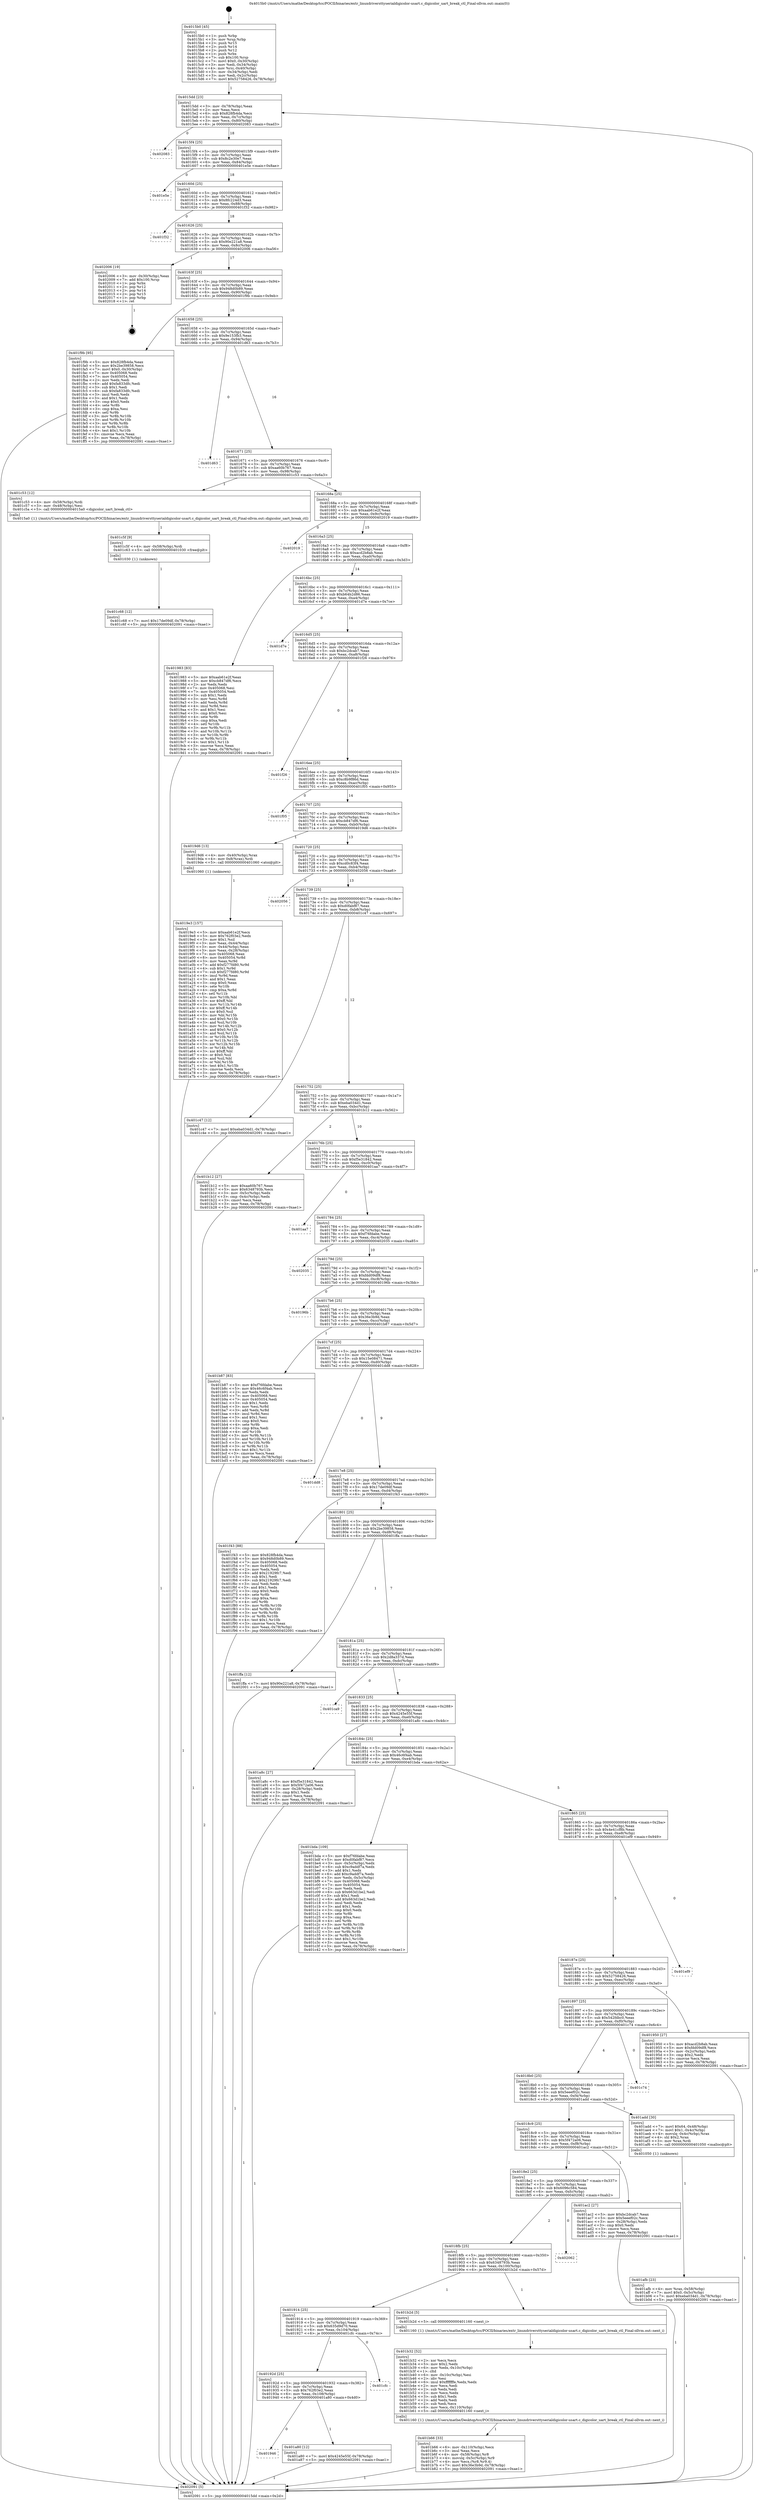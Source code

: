 digraph "0x4015b0" {
  label = "0x4015b0 (/mnt/c/Users/mathe/Desktop/tcc/POCII/binaries/extr_linuxdriversttyserialdigicolor-usart.c_digicolor_uart_break_ctl_Final-ollvm.out::main(0))"
  labelloc = "t"
  node[shape=record]

  Entry [label="",width=0.3,height=0.3,shape=circle,fillcolor=black,style=filled]
  "0x4015dd" [label="{
     0x4015dd [23]\l
     | [instrs]\l
     &nbsp;&nbsp;0x4015dd \<+3\>: mov -0x78(%rbp),%eax\l
     &nbsp;&nbsp;0x4015e0 \<+2\>: mov %eax,%ecx\l
     &nbsp;&nbsp;0x4015e2 \<+6\>: sub $0x828fb4da,%ecx\l
     &nbsp;&nbsp;0x4015e8 \<+3\>: mov %eax,-0x7c(%rbp)\l
     &nbsp;&nbsp;0x4015eb \<+3\>: mov %ecx,-0x80(%rbp)\l
     &nbsp;&nbsp;0x4015ee \<+6\>: je 0000000000402083 \<main+0xad3\>\l
  }"]
  "0x402083" [label="{
     0x402083\l
  }", style=dashed]
  "0x4015f4" [label="{
     0x4015f4 [25]\l
     | [instrs]\l
     &nbsp;&nbsp;0x4015f4 \<+5\>: jmp 00000000004015f9 \<main+0x49\>\l
     &nbsp;&nbsp;0x4015f9 \<+3\>: mov -0x7c(%rbp),%eax\l
     &nbsp;&nbsp;0x4015fc \<+5\>: sub $0x8c2e30e7,%eax\l
     &nbsp;&nbsp;0x401601 \<+6\>: mov %eax,-0x84(%rbp)\l
     &nbsp;&nbsp;0x401607 \<+6\>: je 0000000000401e5e \<main+0x8ae\>\l
  }"]
  Exit [label="",width=0.3,height=0.3,shape=circle,fillcolor=black,style=filled,peripheries=2]
  "0x401e5e" [label="{
     0x401e5e\l
  }", style=dashed]
  "0x40160d" [label="{
     0x40160d [25]\l
     | [instrs]\l
     &nbsp;&nbsp;0x40160d \<+5\>: jmp 0000000000401612 \<main+0x62\>\l
     &nbsp;&nbsp;0x401612 \<+3\>: mov -0x7c(%rbp),%eax\l
     &nbsp;&nbsp;0x401615 \<+5\>: sub $0x8fc224d3,%eax\l
     &nbsp;&nbsp;0x40161a \<+6\>: mov %eax,-0x88(%rbp)\l
     &nbsp;&nbsp;0x401620 \<+6\>: je 0000000000401f32 \<main+0x982\>\l
  }"]
  "0x401c68" [label="{
     0x401c68 [12]\l
     | [instrs]\l
     &nbsp;&nbsp;0x401c68 \<+7\>: movl $0x17de09df,-0x78(%rbp)\l
     &nbsp;&nbsp;0x401c6f \<+5\>: jmp 0000000000402091 \<main+0xae1\>\l
  }"]
  "0x401f32" [label="{
     0x401f32\l
  }", style=dashed]
  "0x401626" [label="{
     0x401626 [25]\l
     | [instrs]\l
     &nbsp;&nbsp;0x401626 \<+5\>: jmp 000000000040162b \<main+0x7b\>\l
     &nbsp;&nbsp;0x40162b \<+3\>: mov -0x7c(%rbp),%eax\l
     &nbsp;&nbsp;0x40162e \<+5\>: sub $0x90e221a8,%eax\l
     &nbsp;&nbsp;0x401633 \<+6\>: mov %eax,-0x8c(%rbp)\l
     &nbsp;&nbsp;0x401639 \<+6\>: je 0000000000402006 \<main+0xa56\>\l
  }"]
  "0x401c5f" [label="{
     0x401c5f [9]\l
     | [instrs]\l
     &nbsp;&nbsp;0x401c5f \<+4\>: mov -0x58(%rbp),%rdi\l
     &nbsp;&nbsp;0x401c63 \<+5\>: call 0000000000401030 \<free@plt\>\l
     | [calls]\l
     &nbsp;&nbsp;0x401030 \{1\} (unknown)\l
  }"]
  "0x402006" [label="{
     0x402006 [19]\l
     | [instrs]\l
     &nbsp;&nbsp;0x402006 \<+3\>: mov -0x30(%rbp),%eax\l
     &nbsp;&nbsp;0x402009 \<+7\>: add $0x100,%rsp\l
     &nbsp;&nbsp;0x402010 \<+1\>: pop %rbx\l
     &nbsp;&nbsp;0x402011 \<+2\>: pop %r12\l
     &nbsp;&nbsp;0x402013 \<+2\>: pop %r14\l
     &nbsp;&nbsp;0x402015 \<+2\>: pop %r15\l
     &nbsp;&nbsp;0x402017 \<+1\>: pop %rbp\l
     &nbsp;&nbsp;0x402018 \<+1\>: ret\l
  }"]
  "0x40163f" [label="{
     0x40163f [25]\l
     | [instrs]\l
     &nbsp;&nbsp;0x40163f \<+5\>: jmp 0000000000401644 \<main+0x94\>\l
     &nbsp;&nbsp;0x401644 \<+3\>: mov -0x7c(%rbp),%eax\l
     &nbsp;&nbsp;0x401647 \<+5\>: sub $0x948d0b89,%eax\l
     &nbsp;&nbsp;0x40164c \<+6\>: mov %eax,-0x90(%rbp)\l
     &nbsp;&nbsp;0x401652 \<+6\>: je 0000000000401f9b \<main+0x9eb\>\l
  }"]
  "0x401b66" [label="{
     0x401b66 [33]\l
     | [instrs]\l
     &nbsp;&nbsp;0x401b66 \<+6\>: mov -0x110(%rbp),%ecx\l
     &nbsp;&nbsp;0x401b6c \<+3\>: imul %eax,%ecx\l
     &nbsp;&nbsp;0x401b6f \<+4\>: mov -0x58(%rbp),%r8\l
     &nbsp;&nbsp;0x401b73 \<+4\>: movslq -0x5c(%rbp),%r9\l
     &nbsp;&nbsp;0x401b77 \<+4\>: mov %ecx,(%r8,%r9,4)\l
     &nbsp;&nbsp;0x401b7b \<+7\>: movl $0x36e3b9d,-0x78(%rbp)\l
     &nbsp;&nbsp;0x401b82 \<+5\>: jmp 0000000000402091 \<main+0xae1\>\l
  }"]
  "0x401f9b" [label="{
     0x401f9b [95]\l
     | [instrs]\l
     &nbsp;&nbsp;0x401f9b \<+5\>: mov $0x828fb4da,%eax\l
     &nbsp;&nbsp;0x401fa0 \<+5\>: mov $0x2be39858,%ecx\l
     &nbsp;&nbsp;0x401fa5 \<+7\>: movl $0x0,-0x30(%rbp)\l
     &nbsp;&nbsp;0x401fac \<+7\>: mov 0x405068,%edx\l
     &nbsp;&nbsp;0x401fb3 \<+7\>: mov 0x405054,%esi\l
     &nbsp;&nbsp;0x401fba \<+2\>: mov %edx,%edi\l
     &nbsp;&nbsp;0x401fbc \<+6\>: add $0xfa833dfc,%edi\l
     &nbsp;&nbsp;0x401fc2 \<+3\>: sub $0x1,%edi\l
     &nbsp;&nbsp;0x401fc5 \<+6\>: sub $0xfa833dfc,%edi\l
     &nbsp;&nbsp;0x401fcb \<+3\>: imul %edi,%edx\l
     &nbsp;&nbsp;0x401fce \<+3\>: and $0x1,%edx\l
     &nbsp;&nbsp;0x401fd1 \<+3\>: cmp $0x0,%edx\l
     &nbsp;&nbsp;0x401fd4 \<+4\>: sete %r8b\l
     &nbsp;&nbsp;0x401fd8 \<+3\>: cmp $0xa,%esi\l
     &nbsp;&nbsp;0x401fdb \<+4\>: setl %r9b\l
     &nbsp;&nbsp;0x401fdf \<+3\>: mov %r8b,%r10b\l
     &nbsp;&nbsp;0x401fe2 \<+3\>: and %r9b,%r10b\l
     &nbsp;&nbsp;0x401fe5 \<+3\>: xor %r9b,%r8b\l
     &nbsp;&nbsp;0x401fe8 \<+3\>: or %r8b,%r10b\l
     &nbsp;&nbsp;0x401feb \<+4\>: test $0x1,%r10b\l
     &nbsp;&nbsp;0x401fef \<+3\>: cmovne %ecx,%eax\l
     &nbsp;&nbsp;0x401ff2 \<+3\>: mov %eax,-0x78(%rbp)\l
     &nbsp;&nbsp;0x401ff5 \<+5\>: jmp 0000000000402091 \<main+0xae1\>\l
  }"]
  "0x401658" [label="{
     0x401658 [25]\l
     | [instrs]\l
     &nbsp;&nbsp;0x401658 \<+5\>: jmp 000000000040165d \<main+0xad\>\l
     &nbsp;&nbsp;0x40165d \<+3\>: mov -0x7c(%rbp),%eax\l
     &nbsp;&nbsp;0x401660 \<+5\>: sub $0x9e153fb3,%eax\l
     &nbsp;&nbsp;0x401665 \<+6\>: mov %eax,-0x94(%rbp)\l
     &nbsp;&nbsp;0x40166b \<+6\>: je 0000000000401d63 \<main+0x7b3\>\l
  }"]
  "0x401b32" [label="{
     0x401b32 [52]\l
     | [instrs]\l
     &nbsp;&nbsp;0x401b32 \<+2\>: xor %ecx,%ecx\l
     &nbsp;&nbsp;0x401b34 \<+5\>: mov $0x2,%edx\l
     &nbsp;&nbsp;0x401b39 \<+6\>: mov %edx,-0x10c(%rbp)\l
     &nbsp;&nbsp;0x401b3f \<+1\>: cltd\l
     &nbsp;&nbsp;0x401b40 \<+6\>: mov -0x10c(%rbp),%esi\l
     &nbsp;&nbsp;0x401b46 \<+2\>: idiv %esi\l
     &nbsp;&nbsp;0x401b48 \<+6\>: imul $0xfffffffe,%edx,%edx\l
     &nbsp;&nbsp;0x401b4e \<+2\>: mov %ecx,%edi\l
     &nbsp;&nbsp;0x401b50 \<+2\>: sub %edx,%edi\l
     &nbsp;&nbsp;0x401b52 \<+2\>: mov %ecx,%edx\l
     &nbsp;&nbsp;0x401b54 \<+3\>: sub $0x1,%edx\l
     &nbsp;&nbsp;0x401b57 \<+2\>: add %edx,%edi\l
     &nbsp;&nbsp;0x401b59 \<+2\>: sub %edi,%ecx\l
     &nbsp;&nbsp;0x401b5b \<+6\>: mov %ecx,-0x110(%rbp)\l
     &nbsp;&nbsp;0x401b61 \<+5\>: call 0000000000401160 \<next_i\>\l
     | [calls]\l
     &nbsp;&nbsp;0x401160 \{1\} (/mnt/c/Users/mathe/Desktop/tcc/POCII/binaries/extr_linuxdriversttyserialdigicolor-usart.c_digicolor_uart_break_ctl_Final-ollvm.out::next_i)\l
  }"]
  "0x401d63" [label="{
     0x401d63\l
  }", style=dashed]
  "0x401671" [label="{
     0x401671 [25]\l
     | [instrs]\l
     &nbsp;&nbsp;0x401671 \<+5\>: jmp 0000000000401676 \<main+0xc6\>\l
     &nbsp;&nbsp;0x401676 \<+3\>: mov -0x7c(%rbp),%eax\l
     &nbsp;&nbsp;0x401679 \<+5\>: sub $0xaa60b767,%eax\l
     &nbsp;&nbsp;0x40167e \<+6\>: mov %eax,-0x98(%rbp)\l
     &nbsp;&nbsp;0x401684 \<+6\>: je 0000000000401c53 \<main+0x6a3\>\l
  }"]
  "0x401afb" [label="{
     0x401afb [23]\l
     | [instrs]\l
     &nbsp;&nbsp;0x401afb \<+4\>: mov %rax,-0x58(%rbp)\l
     &nbsp;&nbsp;0x401aff \<+7\>: movl $0x0,-0x5c(%rbp)\l
     &nbsp;&nbsp;0x401b06 \<+7\>: movl $0xeba034d1,-0x78(%rbp)\l
     &nbsp;&nbsp;0x401b0d \<+5\>: jmp 0000000000402091 \<main+0xae1\>\l
  }"]
  "0x401c53" [label="{
     0x401c53 [12]\l
     | [instrs]\l
     &nbsp;&nbsp;0x401c53 \<+4\>: mov -0x58(%rbp),%rdi\l
     &nbsp;&nbsp;0x401c57 \<+3\>: mov -0x48(%rbp),%esi\l
     &nbsp;&nbsp;0x401c5a \<+5\>: call 00000000004015a0 \<digicolor_uart_break_ctl\>\l
     | [calls]\l
     &nbsp;&nbsp;0x4015a0 \{1\} (/mnt/c/Users/mathe/Desktop/tcc/POCII/binaries/extr_linuxdriversttyserialdigicolor-usart.c_digicolor_uart_break_ctl_Final-ollvm.out::digicolor_uart_break_ctl)\l
  }"]
  "0x40168a" [label="{
     0x40168a [25]\l
     | [instrs]\l
     &nbsp;&nbsp;0x40168a \<+5\>: jmp 000000000040168f \<main+0xdf\>\l
     &nbsp;&nbsp;0x40168f \<+3\>: mov -0x7c(%rbp),%eax\l
     &nbsp;&nbsp;0x401692 \<+5\>: sub $0xaab61e2f,%eax\l
     &nbsp;&nbsp;0x401697 \<+6\>: mov %eax,-0x9c(%rbp)\l
     &nbsp;&nbsp;0x40169d \<+6\>: je 0000000000402019 \<main+0xa69\>\l
  }"]
  "0x401946" [label="{
     0x401946\l
  }", style=dashed]
  "0x402019" [label="{
     0x402019\l
  }", style=dashed]
  "0x4016a3" [label="{
     0x4016a3 [25]\l
     | [instrs]\l
     &nbsp;&nbsp;0x4016a3 \<+5\>: jmp 00000000004016a8 \<main+0xf8\>\l
     &nbsp;&nbsp;0x4016a8 \<+3\>: mov -0x7c(%rbp),%eax\l
     &nbsp;&nbsp;0x4016ab \<+5\>: sub $0xacd2b8ab,%eax\l
     &nbsp;&nbsp;0x4016b0 \<+6\>: mov %eax,-0xa0(%rbp)\l
     &nbsp;&nbsp;0x4016b6 \<+6\>: je 0000000000401983 \<main+0x3d3\>\l
  }"]
  "0x401a80" [label="{
     0x401a80 [12]\l
     | [instrs]\l
     &nbsp;&nbsp;0x401a80 \<+7\>: movl $0x4245e55f,-0x78(%rbp)\l
     &nbsp;&nbsp;0x401a87 \<+5\>: jmp 0000000000402091 \<main+0xae1\>\l
  }"]
  "0x401983" [label="{
     0x401983 [83]\l
     | [instrs]\l
     &nbsp;&nbsp;0x401983 \<+5\>: mov $0xaab61e2f,%eax\l
     &nbsp;&nbsp;0x401988 \<+5\>: mov $0xcb847df6,%ecx\l
     &nbsp;&nbsp;0x40198d \<+2\>: xor %edx,%edx\l
     &nbsp;&nbsp;0x40198f \<+7\>: mov 0x405068,%esi\l
     &nbsp;&nbsp;0x401996 \<+7\>: mov 0x405054,%edi\l
     &nbsp;&nbsp;0x40199d \<+3\>: sub $0x1,%edx\l
     &nbsp;&nbsp;0x4019a0 \<+3\>: mov %esi,%r8d\l
     &nbsp;&nbsp;0x4019a3 \<+3\>: add %edx,%r8d\l
     &nbsp;&nbsp;0x4019a6 \<+4\>: imul %r8d,%esi\l
     &nbsp;&nbsp;0x4019aa \<+3\>: and $0x1,%esi\l
     &nbsp;&nbsp;0x4019ad \<+3\>: cmp $0x0,%esi\l
     &nbsp;&nbsp;0x4019b0 \<+4\>: sete %r9b\l
     &nbsp;&nbsp;0x4019b4 \<+3\>: cmp $0xa,%edi\l
     &nbsp;&nbsp;0x4019b7 \<+4\>: setl %r10b\l
     &nbsp;&nbsp;0x4019bb \<+3\>: mov %r9b,%r11b\l
     &nbsp;&nbsp;0x4019be \<+3\>: and %r10b,%r11b\l
     &nbsp;&nbsp;0x4019c1 \<+3\>: xor %r10b,%r9b\l
     &nbsp;&nbsp;0x4019c4 \<+3\>: or %r9b,%r11b\l
     &nbsp;&nbsp;0x4019c7 \<+4\>: test $0x1,%r11b\l
     &nbsp;&nbsp;0x4019cb \<+3\>: cmovne %ecx,%eax\l
     &nbsp;&nbsp;0x4019ce \<+3\>: mov %eax,-0x78(%rbp)\l
     &nbsp;&nbsp;0x4019d1 \<+5\>: jmp 0000000000402091 \<main+0xae1\>\l
  }"]
  "0x4016bc" [label="{
     0x4016bc [25]\l
     | [instrs]\l
     &nbsp;&nbsp;0x4016bc \<+5\>: jmp 00000000004016c1 \<main+0x111\>\l
     &nbsp;&nbsp;0x4016c1 \<+3\>: mov -0x7c(%rbp),%eax\l
     &nbsp;&nbsp;0x4016c4 \<+5\>: sub $0xb64b2d86,%eax\l
     &nbsp;&nbsp;0x4016c9 \<+6\>: mov %eax,-0xa4(%rbp)\l
     &nbsp;&nbsp;0x4016cf \<+6\>: je 0000000000401d7e \<main+0x7ce\>\l
  }"]
  "0x40192d" [label="{
     0x40192d [25]\l
     | [instrs]\l
     &nbsp;&nbsp;0x40192d \<+5\>: jmp 0000000000401932 \<main+0x382\>\l
     &nbsp;&nbsp;0x401932 \<+3\>: mov -0x7c(%rbp),%eax\l
     &nbsp;&nbsp;0x401935 \<+5\>: sub $0x762f03e2,%eax\l
     &nbsp;&nbsp;0x40193a \<+6\>: mov %eax,-0x108(%rbp)\l
     &nbsp;&nbsp;0x401940 \<+6\>: je 0000000000401a80 \<main+0x4d0\>\l
  }"]
  "0x401d7e" [label="{
     0x401d7e\l
  }", style=dashed]
  "0x4016d5" [label="{
     0x4016d5 [25]\l
     | [instrs]\l
     &nbsp;&nbsp;0x4016d5 \<+5\>: jmp 00000000004016da \<main+0x12a\>\l
     &nbsp;&nbsp;0x4016da \<+3\>: mov -0x7c(%rbp),%eax\l
     &nbsp;&nbsp;0x4016dd \<+5\>: sub $0xbc2dcab7,%eax\l
     &nbsp;&nbsp;0x4016e2 \<+6\>: mov %eax,-0xa8(%rbp)\l
     &nbsp;&nbsp;0x4016e8 \<+6\>: je 0000000000401f26 \<main+0x976\>\l
  }"]
  "0x401cfc" [label="{
     0x401cfc\l
  }", style=dashed]
  "0x401f26" [label="{
     0x401f26\l
  }", style=dashed]
  "0x4016ee" [label="{
     0x4016ee [25]\l
     | [instrs]\l
     &nbsp;&nbsp;0x4016ee \<+5\>: jmp 00000000004016f3 \<main+0x143\>\l
     &nbsp;&nbsp;0x4016f3 \<+3\>: mov -0x7c(%rbp),%eax\l
     &nbsp;&nbsp;0x4016f6 \<+5\>: sub $0xc8b9f86d,%eax\l
     &nbsp;&nbsp;0x4016fb \<+6\>: mov %eax,-0xac(%rbp)\l
     &nbsp;&nbsp;0x401701 \<+6\>: je 0000000000401f05 \<main+0x955\>\l
  }"]
  "0x401914" [label="{
     0x401914 [25]\l
     | [instrs]\l
     &nbsp;&nbsp;0x401914 \<+5\>: jmp 0000000000401919 \<main+0x369\>\l
     &nbsp;&nbsp;0x401919 \<+3\>: mov -0x7c(%rbp),%eax\l
     &nbsp;&nbsp;0x40191c \<+5\>: sub $0x635d9d70,%eax\l
     &nbsp;&nbsp;0x401921 \<+6\>: mov %eax,-0x104(%rbp)\l
     &nbsp;&nbsp;0x401927 \<+6\>: je 0000000000401cfc \<main+0x74c\>\l
  }"]
  "0x401f05" [label="{
     0x401f05\l
  }", style=dashed]
  "0x401707" [label="{
     0x401707 [25]\l
     | [instrs]\l
     &nbsp;&nbsp;0x401707 \<+5\>: jmp 000000000040170c \<main+0x15c\>\l
     &nbsp;&nbsp;0x40170c \<+3\>: mov -0x7c(%rbp),%eax\l
     &nbsp;&nbsp;0x40170f \<+5\>: sub $0xcb847df6,%eax\l
     &nbsp;&nbsp;0x401714 \<+6\>: mov %eax,-0xb0(%rbp)\l
     &nbsp;&nbsp;0x40171a \<+6\>: je 00000000004019d6 \<main+0x426\>\l
  }"]
  "0x401b2d" [label="{
     0x401b2d [5]\l
     | [instrs]\l
     &nbsp;&nbsp;0x401b2d \<+5\>: call 0000000000401160 \<next_i\>\l
     | [calls]\l
     &nbsp;&nbsp;0x401160 \{1\} (/mnt/c/Users/mathe/Desktop/tcc/POCII/binaries/extr_linuxdriversttyserialdigicolor-usart.c_digicolor_uart_break_ctl_Final-ollvm.out::next_i)\l
  }"]
  "0x4019d6" [label="{
     0x4019d6 [13]\l
     | [instrs]\l
     &nbsp;&nbsp;0x4019d6 \<+4\>: mov -0x40(%rbp),%rax\l
     &nbsp;&nbsp;0x4019da \<+4\>: mov 0x8(%rax),%rdi\l
     &nbsp;&nbsp;0x4019de \<+5\>: call 0000000000401060 \<atoi@plt\>\l
     | [calls]\l
     &nbsp;&nbsp;0x401060 \{1\} (unknown)\l
  }"]
  "0x401720" [label="{
     0x401720 [25]\l
     | [instrs]\l
     &nbsp;&nbsp;0x401720 \<+5\>: jmp 0000000000401725 \<main+0x175\>\l
     &nbsp;&nbsp;0x401725 \<+3\>: mov -0x7c(%rbp),%eax\l
     &nbsp;&nbsp;0x401728 \<+5\>: sub $0xcd0c83f4,%eax\l
     &nbsp;&nbsp;0x40172d \<+6\>: mov %eax,-0xb4(%rbp)\l
     &nbsp;&nbsp;0x401733 \<+6\>: je 0000000000402056 \<main+0xaa6\>\l
  }"]
  "0x4018fb" [label="{
     0x4018fb [25]\l
     | [instrs]\l
     &nbsp;&nbsp;0x4018fb \<+5\>: jmp 0000000000401900 \<main+0x350\>\l
     &nbsp;&nbsp;0x401900 \<+3\>: mov -0x7c(%rbp),%eax\l
     &nbsp;&nbsp;0x401903 \<+5\>: sub $0x6348793b,%eax\l
     &nbsp;&nbsp;0x401908 \<+6\>: mov %eax,-0x100(%rbp)\l
     &nbsp;&nbsp;0x40190e \<+6\>: je 0000000000401b2d \<main+0x57d\>\l
  }"]
  "0x402056" [label="{
     0x402056\l
  }", style=dashed]
  "0x401739" [label="{
     0x401739 [25]\l
     | [instrs]\l
     &nbsp;&nbsp;0x401739 \<+5\>: jmp 000000000040173e \<main+0x18e\>\l
     &nbsp;&nbsp;0x40173e \<+3\>: mov -0x7c(%rbp),%eax\l
     &nbsp;&nbsp;0x401741 \<+5\>: sub $0xd0fabf87,%eax\l
     &nbsp;&nbsp;0x401746 \<+6\>: mov %eax,-0xb8(%rbp)\l
     &nbsp;&nbsp;0x40174c \<+6\>: je 0000000000401c47 \<main+0x697\>\l
  }"]
  "0x402062" [label="{
     0x402062\l
  }", style=dashed]
  "0x401c47" [label="{
     0x401c47 [12]\l
     | [instrs]\l
     &nbsp;&nbsp;0x401c47 \<+7\>: movl $0xeba034d1,-0x78(%rbp)\l
     &nbsp;&nbsp;0x401c4e \<+5\>: jmp 0000000000402091 \<main+0xae1\>\l
  }"]
  "0x401752" [label="{
     0x401752 [25]\l
     | [instrs]\l
     &nbsp;&nbsp;0x401752 \<+5\>: jmp 0000000000401757 \<main+0x1a7\>\l
     &nbsp;&nbsp;0x401757 \<+3\>: mov -0x7c(%rbp),%eax\l
     &nbsp;&nbsp;0x40175a \<+5\>: sub $0xeba034d1,%eax\l
     &nbsp;&nbsp;0x40175f \<+6\>: mov %eax,-0xbc(%rbp)\l
     &nbsp;&nbsp;0x401765 \<+6\>: je 0000000000401b12 \<main+0x562\>\l
  }"]
  "0x4018e2" [label="{
     0x4018e2 [25]\l
     | [instrs]\l
     &nbsp;&nbsp;0x4018e2 \<+5\>: jmp 00000000004018e7 \<main+0x337\>\l
     &nbsp;&nbsp;0x4018e7 \<+3\>: mov -0x7c(%rbp),%eax\l
     &nbsp;&nbsp;0x4018ea \<+5\>: sub $0x6096c584,%eax\l
     &nbsp;&nbsp;0x4018ef \<+6\>: mov %eax,-0xfc(%rbp)\l
     &nbsp;&nbsp;0x4018f5 \<+6\>: je 0000000000402062 \<main+0xab2\>\l
  }"]
  "0x401b12" [label="{
     0x401b12 [27]\l
     | [instrs]\l
     &nbsp;&nbsp;0x401b12 \<+5\>: mov $0xaa60b767,%eax\l
     &nbsp;&nbsp;0x401b17 \<+5\>: mov $0x6348793b,%ecx\l
     &nbsp;&nbsp;0x401b1c \<+3\>: mov -0x5c(%rbp),%edx\l
     &nbsp;&nbsp;0x401b1f \<+3\>: cmp -0x4c(%rbp),%edx\l
     &nbsp;&nbsp;0x401b22 \<+3\>: cmovl %ecx,%eax\l
     &nbsp;&nbsp;0x401b25 \<+3\>: mov %eax,-0x78(%rbp)\l
     &nbsp;&nbsp;0x401b28 \<+5\>: jmp 0000000000402091 \<main+0xae1\>\l
  }"]
  "0x40176b" [label="{
     0x40176b [25]\l
     | [instrs]\l
     &nbsp;&nbsp;0x40176b \<+5\>: jmp 0000000000401770 \<main+0x1c0\>\l
     &nbsp;&nbsp;0x401770 \<+3\>: mov -0x7c(%rbp),%eax\l
     &nbsp;&nbsp;0x401773 \<+5\>: sub $0xf5e31842,%eax\l
     &nbsp;&nbsp;0x401778 \<+6\>: mov %eax,-0xc0(%rbp)\l
     &nbsp;&nbsp;0x40177e \<+6\>: je 0000000000401aa7 \<main+0x4f7\>\l
  }"]
  "0x401ac2" [label="{
     0x401ac2 [27]\l
     | [instrs]\l
     &nbsp;&nbsp;0x401ac2 \<+5\>: mov $0xbc2dcab7,%eax\l
     &nbsp;&nbsp;0x401ac7 \<+5\>: mov $0x5eeef02c,%ecx\l
     &nbsp;&nbsp;0x401acc \<+3\>: mov -0x28(%rbp),%edx\l
     &nbsp;&nbsp;0x401acf \<+3\>: cmp $0x0,%edx\l
     &nbsp;&nbsp;0x401ad2 \<+3\>: cmove %ecx,%eax\l
     &nbsp;&nbsp;0x401ad5 \<+3\>: mov %eax,-0x78(%rbp)\l
     &nbsp;&nbsp;0x401ad8 \<+5\>: jmp 0000000000402091 \<main+0xae1\>\l
  }"]
  "0x401aa7" [label="{
     0x401aa7\l
  }", style=dashed]
  "0x401784" [label="{
     0x401784 [25]\l
     | [instrs]\l
     &nbsp;&nbsp;0x401784 \<+5\>: jmp 0000000000401789 \<main+0x1d9\>\l
     &nbsp;&nbsp;0x401789 \<+3\>: mov -0x7c(%rbp),%eax\l
     &nbsp;&nbsp;0x40178c \<+5\>: sub $0xf76fdabe,%eax\l
     &nbsp;&nbsp;0x401791 \<+6\>: mov %eax,-0xc4(%rbp)\l
     &nbsp;&nbsp;0x401797 \<+6\>: je 0000000000402035 \<main+0xa85\>\l
  }"]
  "0x4018c9" [label="{
     0x4018c9 [25]\l
     | [instrs]\l
     &nbsp;&nbsp;0x4018c9 \<+5\>: jmp 00000000004018ce \<main+0x31e\>\l
     &nbsp;&nbsp;0x4018ce \<+3\>: mov -0x7c(%rbp),%eax\l
     &nbsp;&nbsp;0x4018d1 \<+5\>: sub $0x5f472a06,%eax\l
     &nbsp;&nbsp;0x4018d6 \<+6\>: mov %eax,-0xf8(%rbp)\l
     &nbsp;&nbsp;0x4018dc \<+6\>: je 0000000000401ac2 \<main+0x512\>\l
  }"]
  "0x402035" [label="{
     0x402035\l
  }", style=dashed]
  "0x40179d" [label="{
     0x40179d [25]\l
     | [instrs]\l
     &nbsp;&nbsp;0x40179d \<+5\>: jmp 00000000004017a2 \<main+0x1f2\>\l
     &nbsp;&nbsp;0x4017a2 \<+3\>: mov -0x7c(%rbp),%eax\l
     &nbsp;&nbsp;0x4017a5 \<+5\>: sub $0xfdd09df8,%eax\l
     &nbsp;&nbsp;0x4017aa \<+6\>: mov %eax,-0xc8(%rbp)\l
     &nbsp;&nbsp;0x4017b0 \<+6\>: je 000000000040196b \<main+0x3bb\>\l
  }"]
  "0x401add" [label="{
     0x401add [30]\l
     | [instrs]\l
     &nbsp;&nbsp;0x401add \<+7\>: movl $0x64,-0x48(%rbp)\l
     &nbsp;&nbsp;0x401ae4 \<+7\>: movl $0x1,-0x4c(%rbp)\l
     &nbsp;&nbsp;0x401aeb \<+4\>: movslq -0x4c(%rbp),%rax\l
     &nbsp;&nbsp;0x401aef \<+4\>: shl $0x2,%rax\l
     &nbsp;&nbsp;0x401af3 \<+3\>: mov %rax,%rdi\l
     &nbsp;&nbsp;0x401af6 \<+5\>: call 0000000000401050 \<malloc@plt\>\l
     | [calls]\l
     &nbsp;&nbsp;0x401050 \{1\} (unknown)\l
  }"]
  "0x40196b" [label="{
     0x40196b\l
  }", style=dashed]
  "0x4017b6" [label="{
     0x4017b6 [25]\l
     | [instrs]\l
     &nbsp;&nbsp;0x4017b6 \<+5\>: jmp 00000000004017bb \<main+0x20b\>\l
     &nbsp;&nbsp;0x4017bb \<+3\>: mov -0x7c(%rbp),%eax\l
     &nbsp;&nbsp;0x4017be \<+5\>: sub $0x36e3b9d,%eax\l
     &nbsp;&nbsp;0x4017c3 \<+6\>: mov %eax,-0xcc(%rbp)\l
     &nbsp;&nbsp;0x4017c9 \<+6\>: je 0000000000401b87 \<main+0x5d7\>\l
  }"]
  "0x4018b0" [label="{
     0x4018b0 [25]\l
     | [instrs]\l
     &nbsp;&nbsp;0x4018b0 \<+5\>: jmp 00000000004018b5 \<main+0x305\>\l
     &nbsp;&nbsp;0x4018b5 \<+3\>: mov -0x7c(%rbp),%eax\l
     &nbsp;&nbsp;0x4018b8 \<+5\>: sub $0x5eeef02c,%eax\l
     &nbsp;&nbsp;0x4018bd \<+6\>: mov %eax,-0xf4(%rbp)\l
     &nbsp;&nbsp;0x4018c3 \<+6\>: je 0000000000401add \<main+0x52d\>\l
  }"]
  "0x401b87" [label="{
     0x401b87 [83]\l
     | [instrs]\l
     &nbsp;&nbsp;0x401b87 \<+5\>: mov $0xf76fdabe,%eax\l
     &nbsp;&nbsp;0x401b8c \<+5\>: mov $0x46c6f4ab,%ecx\l
     &nbsp;&nbsp;0x401b91 \<+2\>: xor %edx,%edx\l
     &nbsp;&nbsp;0x401b93 \<+7\>: mov 0x405068,%esi\l
     &nbsp;&nbsp;0x401b9a \<+7\>: mov 0x405054,%edi\l
     &nbsp;&nbsp;0x401ba1 \<+3\>: sub $0x1,%edx\l
     &nbsp;&nbsp;0x401ba4 \<+3\>: mov %esi,%r8d\l
     &nbsp;&nbsp;0x401ba7 \<+3\>: add %edx,%r8d\l
     &nbsp;&nbsp;0x401baa \<+4\>: imul %r8d,%esi\l
     &nbsp;&nbsp;0x401bae \<+3\>: and $0x1,%esi\l
     &nbsp;&nbsp;0x401bb1 \<+3\>: cmp $0x0,%esi\l
     &nbsp;&nbsp;0x401bb4 \<+4\>: sete %r9b\l
     &nbsp;&nbsp;0x401bb8 \<+3\>: cmp $0xa,%edi\l
     &nbsp;&nbsp;0x401bbb \<+4\>: setl %r10b\l
     &nbsp;&nbsp;0x401bbf \<+3\>: mov %r9b,%r11b\l
     &nbsp;&nbsp;0x401bc2 \<+3\>: and %r10b,%r11b\l
     &nbsp;&nbsp;0x401bc5 \<+3\>: xor %r10b,%r9b\l
     &nbsp;&nbsp;0x401bc8 \<+3\>: or %r9b,%r11b\l
     &nbsp;&nbsp;0x401bcb \<+4\>: test $0x1,%r11b\l
     &nbsp;&nbsp;0x401bcf \<+3\>: cmovne %ecx,%eax\l
     &nbsp;&nbsp;0x401bd2 \<+3\>: mov %eax,-0x78(%rbp)\l
     &nbsp;&nbsp;0x401bd5 \<+5\>: jmp 0000000000402091 \<main+0xae1\>\l
  }"]
  "0x4017cf" [label="{
     0x4017cf [25]\l
     | [instrs]\l
     &nbsp;&nbsp;0x4017cf \<+5\>: jmp 00000000004017d4 \<main+0x224\>\l
     &nbsp;&nbsp;0x4017d4 \<+3\>: mov -0x7c(%rbp),%eax\l
     &nbsp;&nbsp;0x4017d7 \<+5\>: sub $0x15e08471,%eax\l
     &nbsp;&nbsp;0x4017dc \<+6\>: mov %eax,-0xd0(%rbp)\l
     &nbsp;&nbsp;0x4017e2 \<+6\>: je 0000000000401dd8 \<main+0x828\>\l
  }"]
  "0x401c74" [label="{
     0x401c74\l
  }", style=dashed]
  "0x401dd8" [label="{
     0x401dd8\l
  }", style=dashed]
  "0x4017e8" [label="{
     0x4017e8 [25]\l
     | [instrs]\l
     &nbsp;&nbsp;0x4017e8 \<+5\>: jmp 00000000004017ed \<main+0x23d\>\l
     &nbsp;&nbsp;0x4017ed \<+3\>: mov -0x7c(%rbp),%eax\l
     &nbsp;&nbsp;0x4017f0 \<+5\>: sub $0x17de09df,%eax\l
     &nbsp;&nbsp;0x4017f5 \<+6\>: mov %eax,-0xd4(%rbp)\l
     &nbsp;&nbsp;0x4017fb \<+6\>: je 0000000000401f43 \<main+0x993\>\l
  }"]
  "0x4019e3" [label="{
     0x4019e3 [157]\l
     | [instrs]\l
     &nbsp;&nbsp;0x4019e3 \<+5\>: mov $0xaab61e2f,%ecx\l
     &nbsp;&nbsp;0x4019e8 \<+5\>: mov $0x762f03e2,%edx\l
     &nbsp;&nbsp;0x4019ed \<+3\>: mov $0x1,%sil\l
     &nbsp;&nbsp;0x4019f0 \<+3\>: mov %eax,-0x44(%rbp)\l
     &nbsp;&nbsp;0x4019f3 \<+3\>: mov -0x44(%rbp),%eax\l
     &nbsp;&nbsp;0x4019f6 \<+3\>: mov %eax,-0x28(%rbp)\l
     &nbsp;&nbsp;0x4019f9 \<+7\>: mov 0x405068,%eax\l
     &nbsp;&nbsp;0x401a00 \<+8\>: mov 0x405054,%r8d\l
     &nbsp;&nbsp;0x401a08 \<+3\>: mov %eax,%r9d\l
     &nbsp;&nbsp;0x401a0b \<+7\>: add $0xf277fd80,%r9d\l
     &nbsp;&nbsp;0x401a12 \<+4\>: sub $0x1,%r9d\l
     &nbsp;&nbsp;0x401a16 \<+7\>: sub $0xf277fd80,%r9d\l
     &nbsp;&nbsp;0x401a1d \<+4\>: imul %r9d,%eax\l
     &nbsp;&nbsp;0x401a21 \<+3\>: and $0x1,%eax\l
     &nbsp;&nbsp;0x401a24 \<+3\>: cmp $0x0,%eax\l
     &nbsp;&nbsp;0x401a27 \<+4\>: sete %r10b\l
     &nbsp;&nbsp;0x401a2b \<+4\>: cmp $0xa,%r8d\l
     &nbsp;&nbsp;0x401a2f \<+4\>: setl %r11b\l
     &nbsp;&nbsp;0x401a33 \<+3\>: mov %r10b,%bl\l
     &nbsp;&nbsp;0x401a36 \<+3\>: xor $0xff,%bl\l
     &nbsp;&nbsp;0x401a39 \<+3\>: mov %r11b,%r14b\l
     &nbsp;&nbsp;0x401a3c \<+4\>: xor $0xff,%r14b\l
     &nbsp;&nbsp;0x401a40 \<+4\>: xor $0x0,%sil\l
     &nbsp;&nbsp;0x401a44 \<+3\>: mov %bl,%r15b\l
     &nbsp;&nbsp;0x401a47 \<+4\>: and $0x0,%r15b\l
     &nbsp;&nbsp;0x401a4b \<+3\>: and %sil,%r10b\l
     &nbsp;&nbsp;0x401a4e \<+3\>: mov %r14b,%r12b\l
     &nbsp;&nbsp;0x401a51 \<+4\>: and $0x0,%r12b\l
     &nbsp;&nbsp;0x401a55 \<+3\>: and %sil,%r11b\l
     &nbsp;&nbsp;0x401a58 \<+3\>: or %r10b,%r15b\l
     &nbsp;&nbsp;0x401a5b \<+3\>: or %r11b,%r12b\l
     &nbsp;&nbsp;0x401a5e \<+3\>: xor %r12b,%r15b\l
     &nbsp;&nbsp;0x401a61 \<+3\>: or %r14b,%bl\l
     &nbsp;&nbsp;0x401a64 \<+3\>: xor $0xff,%bl\l
     &nbsp;&nbsp;0x401a67 \<+4\>: or $0x0,%sil\l
     &nbsp;&nbsp;0x401a6b \<+3\>: and %sil,%bl\l
     &nbsp;&nbsp;0x401a6e \<+3\>: or %bl,%r15b\l
     &nbsp;&nbsp;0x401a71 \<+4\>: test $0x1,%r15b\l
     &nbsp;&nbsp;0x401a75 \<+3\>: cmovne %edx,%ecx\l
     &nbsp;&nbsp;0x401a78 \<+3\>: mov %ecx,-0x78(%rbp)\l
     &nbsp;&nbsp;0x401a7b \<+5\>: jmp 0000000000402091 \<main+0xae1\>\l
  }"]
  "0x401f43" [label="{
     0x401f43 [88]\l
     | [instrs]\l
     &nbsp;&nbsp;0x401f43 \<+5\>: mov $0x828fb4da,%eax\l
     &nbsp;&nbsp;0x401f48 \<+5\>: mov $0x948d0b89,%ecx\l
     &nbsp;&nbsp;0x401f4d \<+7\>: mov 0x405068,%edx\l
     &nbsp;&nbsp;0x401f54 \<+7\>: mov 0x405054,%esi\l
     &nbsp;&nbsp;0x401f5b \<+2\>: mov %edx,%edi\l
     &nbsp;&nbsp;0x401f5d \<+6\>: add $0x21929fc7,%edi\l
     &nbsp;&nbsp;0x401f63 \<+3\>: sub $0x1,%edi\l
     &nbsp;&nbsp;0x401f66 \<+6\>: sub $0x21929fc7,%edi\l
     &nbsp;&nbsp;0x401f6c \<+3\>: imul %edi,%edx\l
     &nbsp;&nbsp;0x401f6f \<+3\>: and $0x1,%edx\l
     &nbsp;&nbsp;0x401f72 \<+3\>: cmp $0x0,%edx\l
     &nbsp;&nbsp;0x401f75 \<+4\>: sete %r8b\l
     &nbsp;&nbsp;0x401f79 \<+3\>: cmp $0xa,%esi\l
     &nbsp;&nbsp;0x401f7c \<+4\>: setl %r9b\l
     &nbsp;&nbsp;0x401f80 \<+3\>: mov %r8b,%r10b\l
     &nbsp;&nbsp;0x401f83 \<+3\>: and %r9b,%r10b\l
     &nbsp;&nbsp;0x401f86 \<+3\>: xor %r9b,%r8b\l
     &nbsp;&nbsp;0x401f89 \<+3\>: or %r8b,%r10b\l
     &nbsp;&nbsp;0x401f8c \<+4\>: test $0x1,%r10b\l
     &nbsp;&nbsp;0x401f90 \<+3\>: cmovne %ecx,%eax\l
     &nbsp;&nbsp;0x401f93 \<+3\>: mov %eax,-0x78(%rbp)\l
     &nbsp;&nbsp;0x401f96 \<+5\>: jmp 0000000000402091 \<main+0xae1\>\l
  }"]
  "0x401801" [label="{
     0x401801 [25]\l
     | [instrs]\l
     &nbsp;&nbsp;0x401801 \<+5\>: jmp 0000000000401806 \<main+0x256\>\l
     &nbsp;&nbsp;0x401806 \<+3\>: mov -0x7c(%rbp),%eax\l
     &nbsp;&nbsp;0x401809 \<+5\>: sub $0x2be39858,%eax\l
     &nbsp;&nbsp;0x40180e \<+6\>: mov %eax,-0xd8(%rbp)\l
     &nbsp;&nbsp;0x401814 \<+6\>: je 0000000000401ffa \<main+0xa4a\>\l
  }"]
  "0x4015b0" [label="{
     0x4015b0 [45]\l
     | [instrs]\l
     &nbsp;&nbsp;0x4015b0 \<+1\>: push %rbp\l
     &nbsp;&nbsp;0x4015b1 \<+3\>: mov %rsp,%rbp\l
     &nbsp;&nbsp;0x4015b4 \<+2\>: push %r15\l
     &nbsp;&nbsp;0x4015b6 \<+2\>: push %r14\l
     &nbsp;&nbsp;0x4015b8 \<+2\>: push %r12\l
     &nbsp;&nbsp;0x4015ba \<+1\>: push %rbx\l
     &nbsp;&nbsp;0x4015bb \<+7\>: sub $0x100,%rsp\l
     &nbsp;&nbsp;0x4015c2 \<+7\>: movl $0x0,-0x30(%rbp)\l
     &nbsp;&nbsp;0x4015c9 \<+3\>: mov %edi,-0x34(%rbp)\l
     &nbsp;&nbsp;0x4015cc \<+4\>: mov %rsi,-0x40(%rbp)\l
     &nbsp;&nbsp;0x4015d0 \<+3\>: mov -0x34(%rbp),%edi\l
     &nbsp;&nbsp;0x4015d3 \<+3\>: mov %edi,-0x2c(%rbp)\l
     &nbsp;&nbsp;0x4015d6 \<+7\>: movl $0x52758426,-0x78(%rbp)\l
  }"]
  "0x401ffa" [label="{
     0x401ffa [12]\l
     | [instrs]\l
     &nbsp;&nbsp;0x401ffa \<+7\>: movl $0x90e221a8,-0x78(%rbp)\l
     &nbsp;&nbsp;0x402001 \<+5\>: jmp 0000000000402091 \<main+0xae1\>\l
  }"]
  "0x40181a" [label="{
     0x40181a [25]\l
     | [instrs]\l
     &nbsp;&nbsp;0x40181a \<+5\>: jmp 000000000040181f \<main+0x26f\>\l
     &nbsp;&nbsp;0x40181f \<+3\>: mov -0x7c(%rbp),%eax\l
     &nbsp;&nbsp;0x401822 \<+5\>: sub $0x2d8a337d,%eax\l
     &nbsp;&nbsp;0x401827 \<+6\>: mov %eax,-0xdc(%rbp)\l
     &nbsp;&nbsp;0x40182d \<+6\>: je 0000000000401ca9 \<main+0x6f9\>\l
  }"]
  "0x402091" [label="{
     0x402091 [5]\l
     | [instrs]\l
     &nbsp;&nbsp;0x402091 \<+5\>: jmp 00000000004015dd \<main+0x2d\>\l
  }"]
  "0x401ca9" [label="{
     0x401ca9\l
  }", style=dashed]
  "0x401833" [label="{
     0x401833 [25]\l
     | [instrs]\l
     &nbsp;&nbsp;0x401833 \<+5\>: jmp 0000000000401838 \<main+0x288\>\l
     &nbsp;&nbsp;0x401838 \<+3\>: mov -0x7c(%rbp),%eax\l
     &nbsp;&nbsp;0x40183b \<+5\>: sub $0x4245e55f,%eax\l
     &nbsp;&nbsp;0x401840 \<+6\>: mov %eax,-0xe0(%rbp)\l
     &nbsp;&nbsp;0x401846 \<+6\>: je 0000000000401a8c \<main+0x4dc\>\l
  }"]
  "0x401897" [label="{
     0x401897 [25]\l
     | [instrs]\l
     &nbsp;&nbsp;0x401897 \<+5\>: jmp 000000000040189c \<main+0x2ec\>\l
     &nbsp;&nbsp;0x40189c \<+3\>: mov -0x7c(%rbp),%eax\l
     &nbsp;&nbsp;0x40189f \<+5\>: sub $0x542fdbc0,%eax\l
     &nbsp;&nbsp;0x4018a4 \<+6\>: mov %eax,-0xf0(%rbp)\l
     &nbsp;&nbsp;0x4018aa \<+6\>: je 0000000000401c74 \<main+0x6c4\>\l
  }"]
  "0x401a8c" [label="{
     0x401a8c [27]\l
     | [instrs]\l
     &nbsp;&nbsp;0x401a8c \<+5\>: mov $0xf5e31842,%eax\l
     &nbsp;&nbsp;0x401a91 \<+5\>: mov $0x5f472a06,%ecx\l
     &nbsp;&nbsp;0x401a96 \<+3\>: mov -0x28(%rbp),%edx\l
     &nbsp;&nbsp;0x401a99 \<+3\>: cmp $0x1,%edx\l
     &nbsp;&nbsp;0x401a9c \<+3\>: cmovl %ecx,%eax\l
     &nbsp;&nbsp;0x401a9f \<+3\>: mov %eax,-0x78(%rbp)\l
     &nbsp;&nbsp;0x401aa2 \<+5\>: jmp 0000000000402091 \<main+0xae1\>\l
  }"]
  "0x40184c" [label="{
     0x40184c [25]\l
     | [instrs]\l
     &nbsp;&nbsp;0x40184c \<+5\>: jmp 0000000000401851 \<main+0x2a1\>\l
     &nbsp;&nbsp;0x401851 \<+3\>: mov -0x7c(%rbp),%eax\l
     &nbsp;&nbsp;0x401854 \<+5\>: sub $0x46c6f4ab,%eax\l
     &nbsp;&nbsp;0x401859 \<+6\>: mov %eax,-0xe4(%rbp)\l
     &nbsp;&nbsp;0x40185f \<+6\>: je 0000000000401bda \<main+0x62a\>\l
  }"]
  "0x401950" [label="{
     0x401950 [27]\l
     | [instrs]\l
     &nbsp;&nbsp;0x401950 \<+5\>: mov $0xacd2b8ab,%eax\l
     &nbsp;&nbsp;0x401955 \<+5\>: mov $0xfdd09df8,%ecx\l
     &nbsp;&nbsp;0x40195a \<+3\>: mov -0x2c(%rbp),%edx\l
     &nbsp;&nbsp;0x40195d \<+3\>: cmp $0x2,%edx\l
     &nbsp;&nbsp;0x401960 \<+3\>: cmovne %ecx,%eax\l
     &nbsp;&nbsp;0x401963 \<+3\>: mov %eax,-0x78(%rbp)\l
     &nbsp;&nbsp;0x401966 \<+5\>: jmp 0000000000402091 \<main+0xae1\>\l
  }"]
  "0x401bda" [label="{
     0x401bda [109]\l
     | [instrs]\l
     &nbsp;&nbsp;0x401bda \<+5\>: mov $0xf76fdabe,%eax\l
     &nbsp;&nbsp;0x401bdf \<+5\>: mov $0xd0fabf87,%ecx\l
     &nbsp;&nbsp;0x401be4 \<+3\>: mov -0x5c(%rbp),%edx\l
     &nbsp;&nbsp;0x401be7 \<+6\>: sub $0xc9addf7a,%edx\l
     &nbsp;&nbsp;0x401bed \<+3\>: add $0x1,%edx\l
     &nbsp;&nbsp;0x401bf0 \<+6\>: add $0xc9addf7a,%edx\l
     &nbsp;&nbsp;0x401bf6 \<+3\>: mov %edx,-0x5c(%rbp)\l
     &nbsp;&nbsp;0x401bf9 \<+7\>: mov 0x405068,%edx\l
     &nbsp;&nbsp;0x401c00 \<+7\>: mov 0x405054,%esi\l
     &nbsp;&nbsp;0x401c07 \<+2\>: mov %edx,%edi\l
     &nbsp;&nbsp;0x401c09 \<+6\>: sub $0x663d1be2,%edi\l
     &nbsp;&nbsp;0x401c0f \<+3\>: sub $0x1,%edi\l
     &nbsp;&nbsp;0x401c12 \<+6\>: add $0x663d1be2,%edi\l
     &nbsp;&nbsp;0x401c18 \<+3\>: imul %edi,%edx\l
     &nbsp;&nbsp;0x401c1b \<+3\>: and $0x1,%edx\l
     &nbsp;&nbsp;0x401c1e \<+3\>: cmp $0x0,%edx\l
     &nbsp;&nbsp;0x401c21 \<+4\>: sete %r8b\l
     &nbsp;&nbsp;0x401c25 \<+3\>: cmp $0xa,%esi\l
     &nbsp;&nbsp;0x401c28 \<+4\>: setl %r9b\l
     &nbsp;&nbsp;0x401c2c \<+3\>: mov %r8b,%r10b\l
     &nbsp;&nbsp;0x401c2f \<+3\>: and %r9b,%r10b\l
     &nbsp;&nbsp;0x401c32 \<+3\>: xor %r9b,%r8b\l
     &nbsp;&nbsp;0x401c35 \<+3\>: or %r8b,%r10b\l
     &nbsp;&nbsp;0x401c38 \<+4\>: test $0x1,%r10b\l
     &nbsp;&nbsp;0x401c3c \<+3\>: cmovne %ecx,%eax\l
     &nbsp;&nbsp;0x401c3f \<+3\>: mov %eax,-0x78(%rbp)\l
     &nbsp;&nbsp;0x401c42 \<+5\>: jmp 0000000000402091 \<main+0xae1\>\l
  }"]
  "0x401865" [label="{
     0x401865 [25]\l
     | [instrs]\l
     &nbsp;&nbsp;0x401865 \<+5\>: jmp 000000000040186a \<main+0x2ba\>\l
     &nbsp;&nbsp;0x40186a \<+3\>: mov -0x7c(%rbp),%eax\l
     &nbsp;&nbsp;0x40186d \<+5\>: sub $0x4e41cf8b,%eax\l
     &nbsp;&nbsp;0x401872 \<+6\>: mov %eax,-0xe8(%rbp)\l
     &nbsp;&nbsp;0x401878 \<+6\>: je 0000000000401ef9 \<main+0x949\>\l
  }"]
  "0x40187e" [label="{
     0x40187e [25]\l
     | [instrs]\l
     &nbsp;&nbsp;0x40187e \<+5\>: jmp 0000000000401883 \<main+0x2d3\>\l
     &nbsp;&nbsp;0x401883 \<+3\>: mov -0x7c(%rbp),%eax\l
     &nbsp;&nbsp;0x401886 \<+5\>: sub $0x52758426,%eax\l
     &nbsp;&nbsp;0x40188b \<+6\>: mov %eax,-0xec(%rbp)\l
     &nbsp;&nbsp;0x401891 \<+6\>: je 0000000000401950 \<main+0x3a0\>\l
  }"]
  "0x401ef9" [label="{
     0x401ef9\l
  }", style=dashed]
  Entry -> "0x4015b0" [label=" 1"]
  "0x4015dd" -> "0x402083" [label=" 0"]
  "0x4015dd" -> "0x4015f4" [label=" 18"]
  "0x402006" -> Exit [label=" 1"]
  "0x4015f4" -> "0x401e5e" [label=" 0"]
  "0x4015f4" -> "0x40160d" [label=" 18"]
  "0x401ffa" -> "0x402091" [label=" 1"]
  "0x40160d" -> "0x401f32" [label=" 0"]
  "0x40160d" -> "0x401626" [label=" 18"]
  "0x401f9b" -> "0x402091" [label=" 1"]
  "0x401626" -> "0x402006" [label=" 1"]
  "0x401626" -> "0x40163f" [label=" 17"]
  "0x401f43" -> "0x402091" [label=" 1"]
  "0x40163f" -> "0x401f9b" [label=" 1"]
  "0x40163f" -> "0x401658" [label=" 16"]
  "0x401c68" -> "0x402091" [label=" 1"]
  "0x401658" -> "0x401d63" [label=" 0"]
  "0x401658" -> "0x401671" [label=" 16"]
  "0x401c5f" -> "0x401c68" [label=" 1"]
  "0x401671" -> "0x401c53" [label=" 1"]
  "0x401671" -> "0x40168a" [label=" 15"]
  "0x401c53" -> "0x401c5f" [label=" 1"]
  "0x40168a" -> "0x402019" [label=" 0"]
  "0x40168a" -> "0x4016a3" [label=" 15"]
  "0x401c47" -> "0x402091" [label=" 1"]
  "0x4016a3" -> "0x401983" [label=" 1"]
  "0x4016a3" -> "0x4016bc" [label=" 14"]
  "0x401bda" -> "0x402091" [label=" 1"]
  "0x4016bc" -> "0x401d7e" [label=" 0"]
  "0x4016bc" -> "0x4016d5" [label=" 14"]
  "0x401b66" -> "0x402091" [label=" 1"]
  "0x4016d5" -> "0x401f26" [label=" 0"]
  "0x4016d5" -> "0x4016ee" [label=" 14"]
  "0x401b32" -> "0x401b66" [label=" 1"]
  "0x4016ee" -> "0x401f05" [label=" 0"]
  "0x4016ee" -> "0x401707" [label=" 14"]
  "0x401b12" -> "0x402091" [label=" 2"]
  "0x401707" -> "0x4019d6" [label=" 1"]
  "0x401707" -> "0x401720" [label=" 13"]
  "0x401afb" -> "0x402091" [label=" 1"]
  "0x401720" -> "0x402056" [label=" 0"]
  "0x401720" -> "0x401739" [label=" 13"]
  "0x401ac2" -> "0x402091" [label=" 1"]
  "0x401739" -> "0x401c47" [label=" 1"]
  "0x401739" -> "0x401752" [label=" 12"]
  "0x401a8c" -> "0x402091" [label=" 1"]
  "0x401752" -> "0x401b12" [label=" 2"]
  "0x401752" -> "0x40176b" [label=" 10"]
  "0x40192d" -> "0x401946" [label=" 0"]
  "0x40176b" -> "0x401aa7" [label=" 0"]
  "0x40176b" -> "0x401784" [label=" 10"]
  "0x40192d" -> "0x401a80" [label=" 1"]
  "0x401784" -> "0x402035" [label=" 0"]
  "0x401784" -> "0x40179d" [label=" 10"]
  "0x401914" -> "0x40192d" [label=" 1"]
  "0x40179d" -> "0x40196b" [label=" 0"]
  "0x40179d" -> "0x4017b6" [label=" 10"]
  "0x401914" -> "0x401cfc" [label=" 0"]
  "0x4017b6" -> "0x401b87" [label=" 1"]
  "0x4017b6" -> "0x4017cf" [label=" 9"]
  "0x4018fb" -> "0x401914" [label=" 1"]
  "0x4017cf" -> "0x401dd8" [label=" 0"]
  "0x4017cf" -> "0x4017e8" [label=" 9"]
  "0x4018fb" -> "0x401b2d" [label=" 1"]
  "0x4017e8" -> "0x401f43" [label=" 1"]
  "0x4017e8" -> "0x401801" [label=" 8"]
  "0x4018e2" -> "0x4018fb" [label=" 2"]
  "0x401801" -> "0x401ffa" [label=" 1"]
  "0x401801" -> "0x40181a" [label=" 7"]
  "0x4018e2" -> "0x402062" [label=" 0"]
  "0x40181a" -> "0x401ca9" [label=" 0"]
  "0x40181a" -> "0x401833" [label=" 7"]
  "0x401a80" -> "0x402091" [label=" 1"]
  "0x401833" -> "0x401a8c" [label=" 1"]
  "0x401833" -> "0x40184c" [label=" 6"]
  "0x4018c9" -> "0x4018e2" [label=" 2"]
  "0x40184c" -> "0x401bda" [label=" 1"]
  "0x40184c" -> "0x401865" [label=" 5"]
  "0x4018c9" -> "0x401ac2" [label=" 1"]
  "0x401865" -> "0x401ef9" [label=" 0"]
  "0x401865" -> "0x40187e" [label=" 5"]
  "0x401b87" -> "0x402091" [label=" 1"]
  "0x40187e" -> "0x401950" [label=" 1"]
  "0x40187e" -> "0x401897" [label=" 4"]
  "0x401950" -> "0x402091" [label=" 1"]
  "0x4015b0" -> "0x4015dd" [label=" 1"]
  "0x402091" -> "0x4015dd" [label=" 17"]
  "0x401983" -> "0x402091" [label=" 1"]
  "0x4019d6" -> "0x4019e3" [label=" 1"]
  "0x4019e3" -> "0x402091" [label=" 1"]
  "0x401add" -> "0x401afb" [label=" 1"]
  "0x401897" -> "0x401c74" [label=" 0"]
  "0x401897" -> "0x4018b0" [label=" 4"]
  "0x401b2d" -> "0x401b32" [label=" 1"]
  "0x4018b0" -> "0x401add" [label=" 1"]
  "0x4018b0" -> "0x4018c9" [label=" 3"]
}
